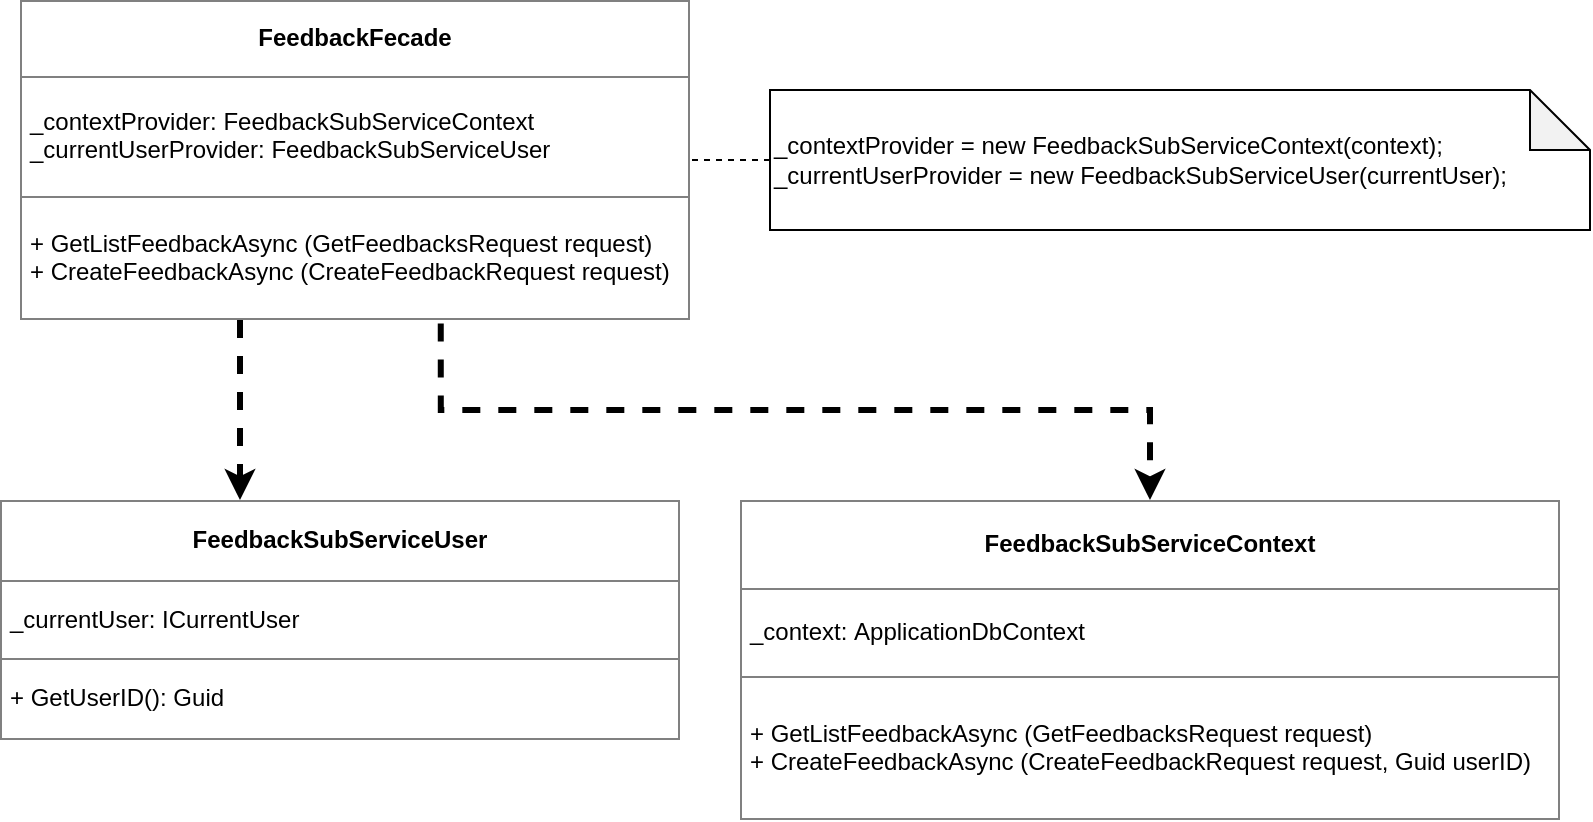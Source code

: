 <mxfile version="15.4.1" type="device"><diagram id="Jcrd9aslCBReaI44lzEV" name="Page-1"><mxGraphModel dx="1038" dy="579" grid="1" gridSize="10" guides="1" tooltips="1" connect="1" arrows="1" fold="1" page="1" pageScale="1" pageWidth="850" pageHeight="1100" math="0" shadow="0"><root><mxCell id="0"/><mxCell id="1" parent="0"/><mxCell id="_mbGb_y7ez3ASnwELbt6-7" style="edgeStyle=orthogonalEdgeStyle;rounded=0;orthogonalLoop=1;jettySize=auto;html=1;endArrow=classic;endFill=1;strokeWidth=3;dashed=1;" edge="1" parent="1" source="_mbGb_y7ez3ASnwELbt6-1" target="_mbGb_y7ez3ASnwELbt6-2"><mxGeometry relative="1" as="geometry"><Array as="points"><mxPoint x="160" y="260"/><mxPoint x="160" y="260"/></Array></mxGeometry></mxCell><mxCell id="_mbGb_y7ez3ASnwELbt6-1" value="&lt;table border=&quot;1&quot; width=&quot;100%&quot; cellpadding=&quot;4&quot; style=&quot;width: 100% ; height: 100% ; border-collapse: collapse&quot;&gt;&lt;tbody&gt;&lt;tr&gt;&lt;th align=&quot;center&quot;&gt;FeedbackFecade&lt;br&gt;&lt;/th&gt;&lt;/tr&gt;&lt;tr&gt;&lt;td&gt;_contextProvider:&amp;nbsp;FeedbackSubServiceContext&lt;br&gt;_currentUserProvider:&amp;nbsp;FeedbackSubServiceUser&lt;br&gt;&lt;/td&gt;&lt;/tr&gt;&lt;tr&gt;&lt;td&gt;+&amp;nbsp;GetListFeedbackAsync (GetFeedbacksRequest request)&lt;br&gt;+&amp;nbsp;CreateFeedbackAsync (CreateFeedbackRequest request)&lt;br&gt;&lt;/td&gt;&lt;/tr&gt;&lt;/tbody&gt;&lt;/table&gt;" style="text;html=1;overflow=fill;labelBackgroundColor=#FFFFFF;" vertex="1" parent="1"><mxGeometry x="50" y="70" width="335" height="160" as="geometry"/></mxCell><mxCell id="_mbGb_y7ez3ASnwELbt6-2" value="&lt;table border=&quot;1&quot; width=&quot;100%&quot; cellpadding=&quot;4&quot; style=&quot;width: 100% ; height: 100% ; border-collapse: collapse&quot;&gt;&lt;tbody&gt;&lt;tr&gt;&lt;th align=&quot;center&quot;&gt;FeedbackSubServiceUser&lt;/th&gt;&lt;/tr&gt;&lt;tr&gt;&lt;td&gt;_currentUser:&amp;nbsp;ICurrentUser&lt;br&gt;&lt;/td&gt;&lt;/tr&gt;&lt;tr&gt;&lt;td&gt;+&amp;nbsp;GetUserID(): Guid&lt;br&gt;&lt;/td&gt;&lt;/tr&gt;&lt;/tbody&gt;&lt;/table&gt;" style="text;html=1;overflow=fill;labelBackgroundColor=#FFFFFF;" vertex="1" parent="1"><mxGeometry x="40" y="320" width="340" height="120" as="geometry"/></mxCell><mxCell id="_mbGb_y7ez3ASnwELbt6-3" value="&lt;table border=&quot;1&quot; width=&quot;100%&quot; cellpadding=&quot;4&quot; style=&quot;width: 100% ; height: 100% ; border-collapse: collapse&quot;&gt;&lt;tbody&gt;&lt;tr&gt;&lt;th align=&quot;center&quot;&gt;FeedbackSubServiceContext&lt;/th&gt;&lt;/tr&gt;&lt;tr&gt;&lt;td&gt;_context:&amp;nbsp;ApplicationDbContext&lt;br&gt;&lt;/td&gt;&lt;/tr&gt;&lt;tr&gt;&lt;td&gt;+&amp;nbsp;GetListFeedbackAsync (GetFeedbacksRequest request)&lt;br&gt;+&amp;nbsp;CreateFeedbackAsync (CreateFeedbackRequest request, Guid userID)&lt;/td&gt;&lt;/tr&gt;&lt;/tbody&gt;&lt;/table&gt;" style="text;html=1;overflow=fill;labelBackgroundColor=#FFFFFF;" vertex="1" parent="1"><mxGeometry x="410" y="320" width="410" height="160" as="geometry"/></mxCell><mxCell id="_mbGb_y7ez3ASnwELbt6-6" style="edgeStyle=orthogonalEdgeStyle;rounded=0;orthogonalLoop=1;jettySize=auto;html=1;dashed=1;endArrow=none;endFill=0;" edge="1" parent="1" source="_mbGb_y7ez3ASnwELbt6-4" target="_mbGb_y7ez3ASnwELbt6-1"><mxGeometry relative="1" as="geometry"/></mxCell><mxCell id="_mbGb_y7ez3ASnwELbt6-4" value="&lt;div&gt;_contextProvider = new FeedbackSubServiceContext(context);&lt;/div&gt;&lt;div&gt;_currentUserProvider = new FeedbackSubServiceUser(currentUser);&lt;/div&gt;" style="shape=note;whiteSpace=wrap;html=1;backgroundOutline=1;darkOpacity=0.05;labelBackgroundColor=#FFFFFF;align=left;" vertex="1" parent="1"><mxGeometry x="425" y="115" width="410" height="70" as="geometry"/></mxCell><mxCell id="_mbGb_y7ez3ASnwELbt6-9" style="edgeStyle=orthogonalEdgeStyle;rounded=0;orthogonalLoop=1;jettySize=auto;html=1;endArrow=classic;endFill=1;strokeWidth=3;exitX=0.628;exitY=1.011;exitDx=0;exitDy=0;entryX=0.5;entryY=0;entryDx=0;entryDy=0;dashed=1;exitPerimeter=0;" edge="1" parent="1" source="_mbGb_y7ez3ASnwELbt6-1" target="_mbGb_y7ez3ASnwELbt6-3"><mxGeometry relative="1" as="geometry"><mxPoint x="530" y="210" as="sourcePoint"/><mxPoint x="512.5" y="320" as="targetPoint"/><Array as="points"><mxPoint x="260" y="275"/><mxPoint x="615" y="275"/></Array></mxGeometry></mxCell></root></mxGraphModel></diagram></mxfile>